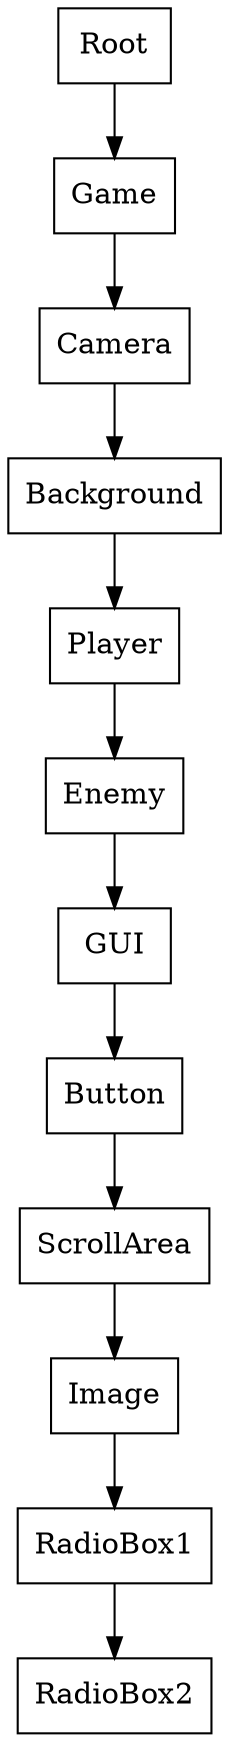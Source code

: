 digraph SceneGraph
{
	node [shape=box]; Root; Game; Camera; Background; Player; Enemy; GUI; Button; ScrollArea; Image; RadioBox1; RadioBox2;
	Root->Game
	Game->Camera
	Camera->Background
	Background->Player
	Player->Enemy
	Enemy->GUI
	GUI->Button
	Button->ScrollArea
	ScrollArea->Image
	Image->RadioBox1
	RadioBox1->RadioBox2
}
